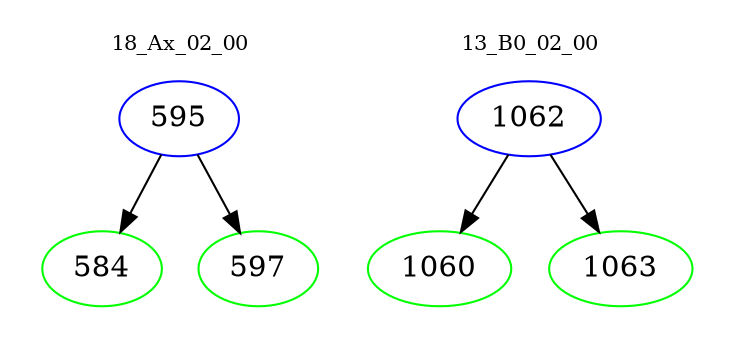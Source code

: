 digraph{
subgraph cluster_0 {
color = white
label = "18_Ax_02_00";
fontsize=10;
T0_595 [label="595", color="blue"]
T0_595 -> T0_584 [color="black"]
T0_584 [label="584", color="green"]
T0_595 -> T0_597 [color="black"]
T0_597 [label="597", color="green"]
}
subgraph cluster_1 {
color = white
label = "13_B0_02_00";
fontsize=10;
T1_1062 [label="1062", color="blue"]
T1_1062 -> T1_1060 [color="black"]
T1_1060 [label="1060", color="green"]
T1_1062 -> T1_1063 [color="black"]
T1_1063 [label="1063", color="green"]
}
}
